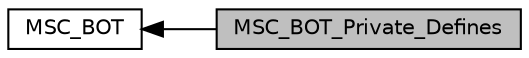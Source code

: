 digraph "MSC_BOT_Private_Defines"
{
  edge [fontname="Helvetica",fontsize="10",labelfontname="Helvetica",labelfontsize="10"];
  node [fontname="Helvetica",fontsize="10",shape=record];
  rankdir=LR;
  Node0 [label="MSC_BOT_Private_Defines",height=0.2,width=0.4,color="black", fillcolor="grey75", style="filled", fontcolor="black"];
  Node1 [label="MSC_BOT",height=0.2,width=0.4,color="black", fillcolor="white", style="filled",URL="$group___m_s_c___b_o_t.html",tooltip="This file is the Header file for usbd_msc_bot.c. "];
  Node1->Node0 [shape=plaintext, dir="back", style="solid"];
}
